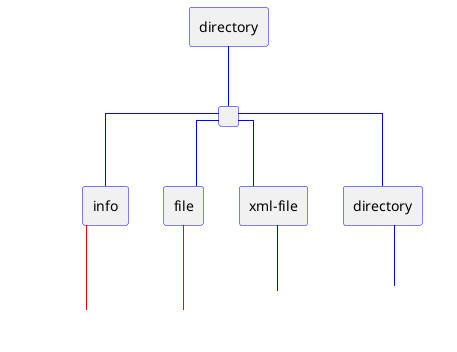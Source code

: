 @startuml
skinparam linetype ortho

skinparam package<<Layout>> {
  borderColor Transparent
  backgroundColor Transparent
  fontColor Transparent
  stereotypeFontColor Transparent
}

package p1 <<Layout>>
package p2 <<Layout>>
package p3 <<Layout>>
package p4 <<Layout>>

rectangle " " as c1 #line:blue;

rectangle "xml-file" as xmlfile #line:blue;
rectangle info #line:blue;
rectangle file #line:blue
rectangle "directory" as dir1 #line:blue
rectangle "directory" as dir2 #line:blue

dir1 -[#0000ff]- c1
c1 -[#0000ff]- info
c1 -[#0000ff]- file
c1 -[#0000ff]- xmlfile
c1 -[#0000ff]- dir2

info -[#ff0000]- p1
file -[#ff0000]- p2
xmlfile -[#0000ff]- p3
dir2 -[#0000ff]- p4

info -[hidden] file
file -[hidden] xmlfile
xmlfile -[hidden] dir2

@enduml
